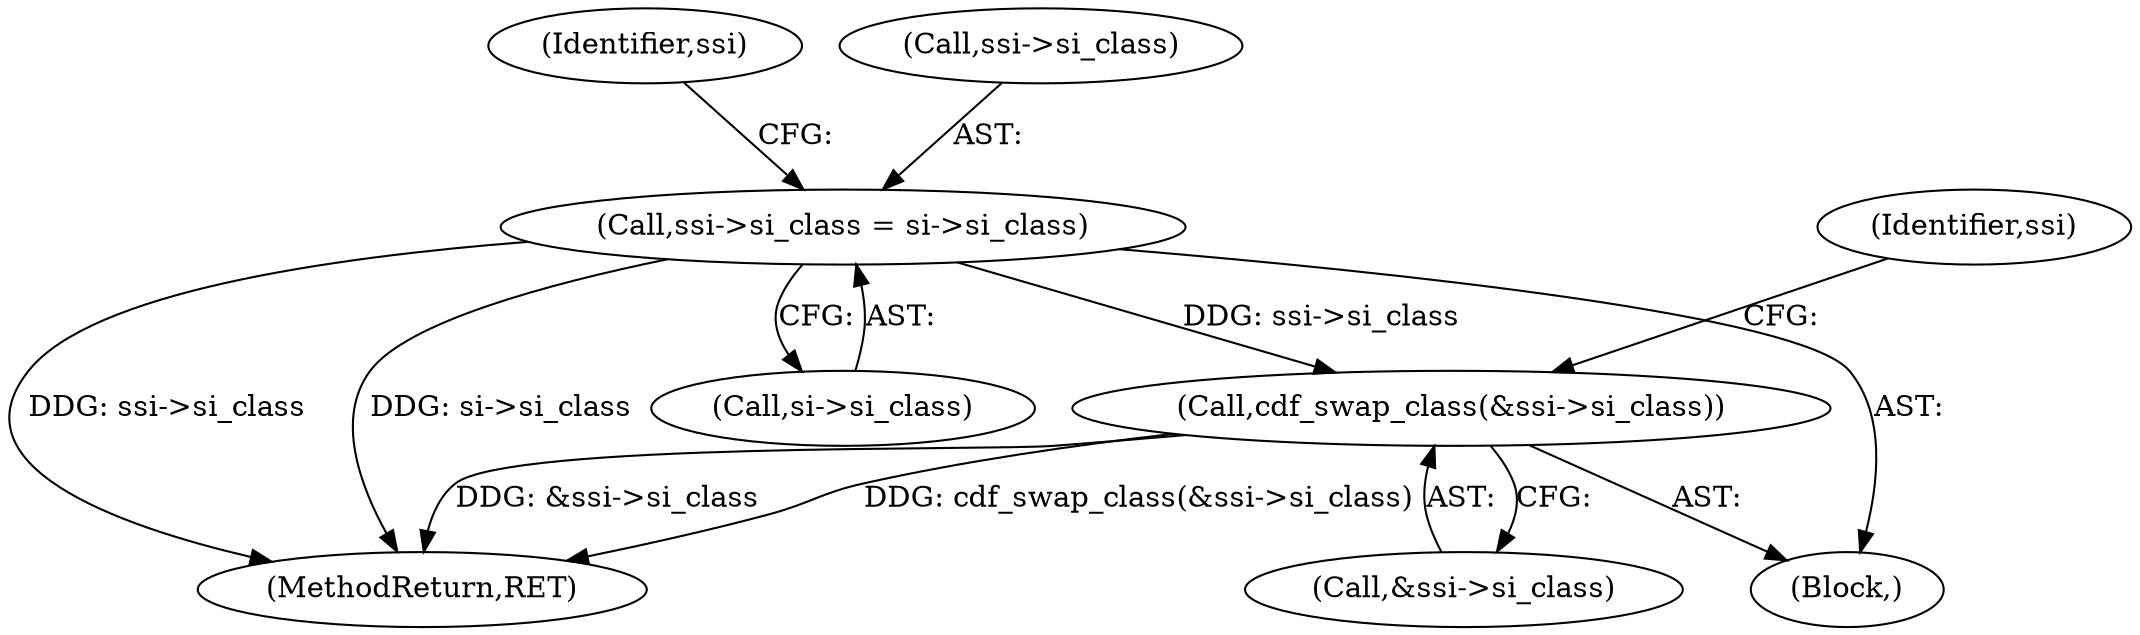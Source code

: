 digraph "0_file_b8acc83781d5a24cc5101e525d15efe0482c280d@pointer" {
"1000159" [label="(Call,ssi->si_class = si->si_class)"];
"1000166" [label="(Call,cdf_swap_class(&ssi->si_class))"];
"1000169" [label="(Identifier,ssi)"];
"1000160" [label="(Call,ssi->si_class)"];
"1000166" [label="(Call,cdf_swap_class(&ssi->si_class))"];
"1000106" [label="(Block,)"];
"1000159" [label="(Call,ssi->si_class = si->si_class)"];
"1000167" [label="(Call,&ssi->si_class)"];
"1000173" [label="(Identifier,ssi)"];
"1000163" [label="(Call,si->si_class)"];
"1000210" [label="(MethodReturn,RET)"];
"1000159" -> "1000106"  [label="AST: "];
"1000159" -> "1000163"  [label="CFG: "];
"1000160" -> "1000159"  [label="AST: "];
"1000163" -> "1000159"  [label="AST: "];
"1000169" -> "1000159"  [label="CFG: "];
"1000159" -> "1000210"  [label="DDG: ssi->si_class"];
"1000159" -> "1000210"  [label="DDG: si->si_class"];
"1000159" -> "1000166"  [label="DDG: ssi->si_class"];
"1000166" -> "1000106"  [label="AST: "];
"1000166" -> "1000167"  [label="CFG: "];
"1000167" -> "1000166"  [label="AST: "];
"1000173" -> "1000166"  [label="CFG: "];
"1000166" -> "1000210"  [label="DDG: cdf_swap_class(&ssi->si_class)"];
"1000166" -> "1000210"  [label="DDG: &ssi->si_class"];
}
